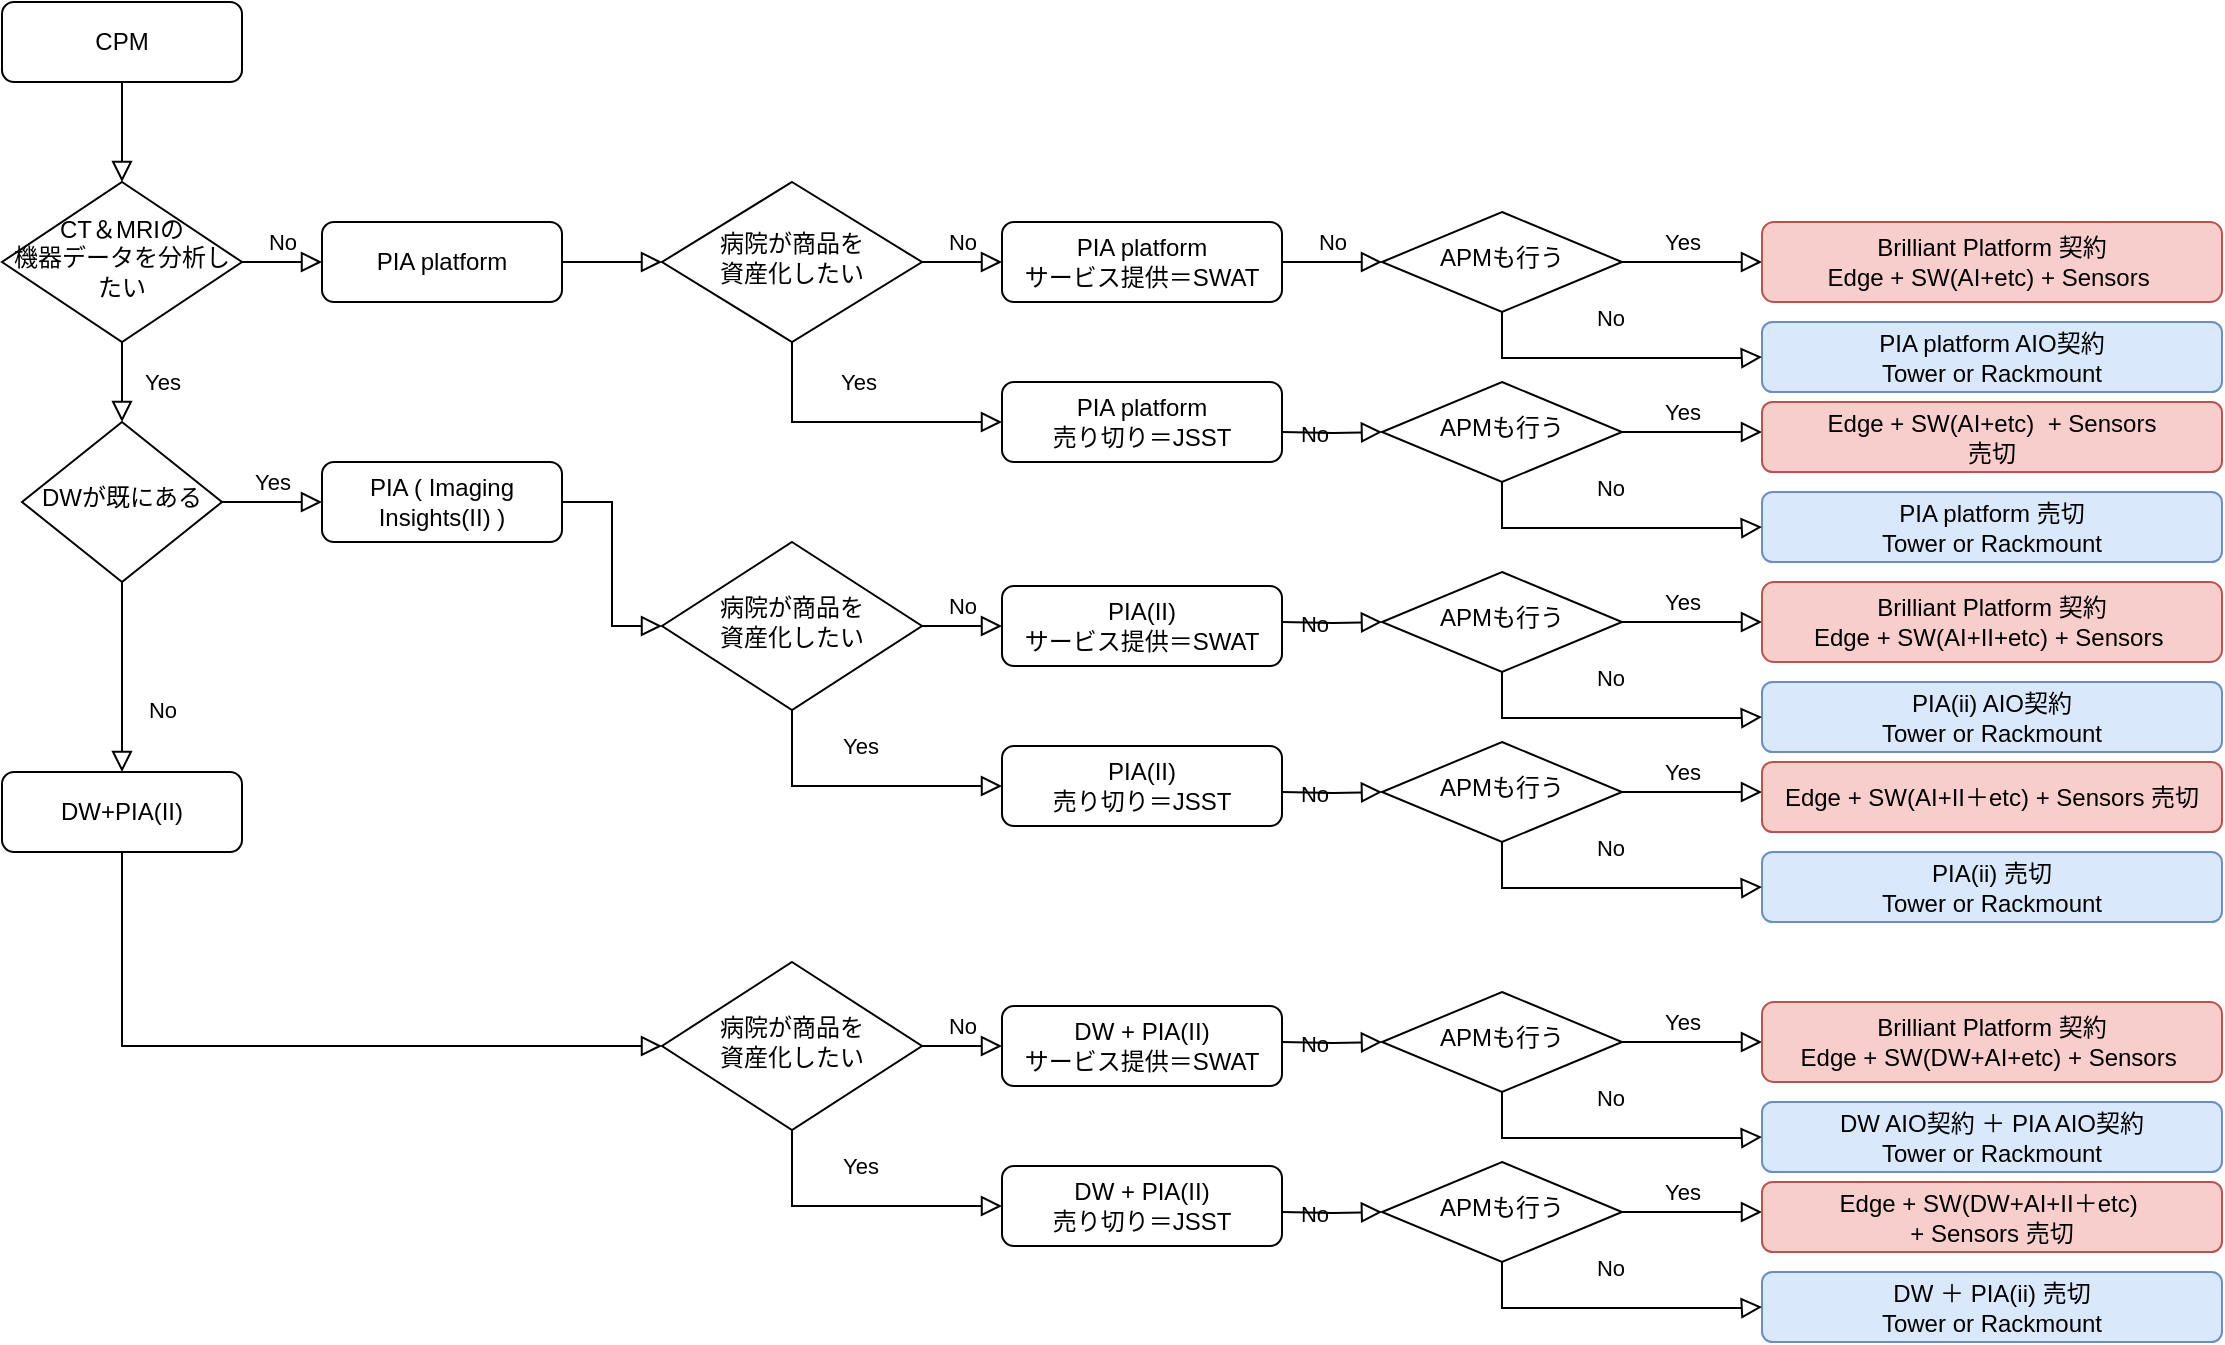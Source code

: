 <mxfile version="13.1.3" type="github"><diagram id="C5RBs43oDa-KdzZeNtuy" name="Page-1"><mxGraphModel dx="1117" dy="624" grid="1" gridSize="10" guides="1" tooltips="1" connect="1" arrows="1" fold="1" page="1" pageScale="1" pageWidth="827" pageHeight="1169" math="0" shadow="0"><root><mxCell id="WIyWlLk6GJQsqaUBKTNV-0"/><mxCell id="WIyWlLk6GJQsqaUBKTNV-1" parent="WIyWlLk6GJQsqaUBKTNV-0"/><mxCell id="WIyWlLk6GJQsqaUBKTNV-2" value="" style="rounded=0;html=1;jettySize=auto;orthogonalLoop=1;fontSize=11;endArrow=block;endFill=0;endSize=8;strokeWidth=1;shadow=0;labelBackgroundColor=none;edgeStyle=orthogonalEdgeStyle;" parent="WIyWlLk6GJQsqaUBKTNV-1" source="WIyWlLk6GJQsqaUBKTNV-3" target="WIyWlLk6GJQsqaUBKTNV-6" edge="1"><mxGeometry relative="1" as="geometry"/></mxCell><mxCell id="WIyWlLk6GJQsqaUBKTNV-3" value="CPM" style="rounded=1;whiteSpace=wrap;html=1;fontSize=12;glass=0;strokeWidth=1;shadow=0;" parent="WIyWlLk6GJQsqaUBKTNV-1" vertex="1"><mxGeometry x="160" y="80" width="120" height="40" as="geometry"/></mxCell><mxCell id="WIyWlLk6GJQsqaUBKTNV-4" value="Yes" style="rounded=0;html=1;jettySize=auto;orthogonalLoop=1;fontSize=11;endArrow=block;endFill=0;endSize=8;strokeWidth=1;shadow=0;labelBackgroundColor=none;edgeStyle=orthogonalEdgeStyle;" parent="WIyWlLk6GJQsqaUBKTNV-1" source="WIyWlLk6GJQsqaUBKTNV-6" target="WIyWlLk6GJQsqaUBKTNV-10" edge="1"><mxGeometry y="20" relative="1" as="geometry"><mxPoint as="offset"/></mxGeometry></mxCell><mxCell id="WIyWlLk6GJQsqaUBKTNV-5" value="No" style="edgeStyle=orthogonalEdgeStyle;rounded=0;html=1;jettySize=auto;orthogonalLoop=1;fontSize=11;endArrow=block;endFill=0;endSize=8;strokeWidth=1;shadow=0;labelBackgroundColor=none;" parent="WIyWlLk6GJQsqaUBKTNV-1" source="WIyWlLk6GJQsqaUBKTNV-6" target="WIyWlLk6GJQsqaUBKTNV-7" edge="1"><mxGeometry y="10" relative="1" as="geometry"><mxPoint as="offset"/></mxGeometry></mxCell><mxCell id="WIyWlLk6GJQsqaUBKTNV-6" value="CT＆MRIの&lt;br&gt;機器データを分析したい" style="rhombus;whiteSpace=wrap;html=1;shadow=0;fontFamily=Helvetica;fontSize=12;align=center;strokeWidth=1;spacing=6;spacingTop=-4;" parent="WIyWlLk6GJQsqaUBKTNV-1" vertex="1"><mxGeometry x="160" y="170" width="120" height="80" as="geometry"/></mxCell><mxCell id="WIyWlLk6GJQsqaUBKTNV-7" value="PIA platform" style="rounded=1;whiteSpace=wrap;html=1;fontSize=12;glass=0;strokeWidth=1;shadow=0;" parent="WIyWlLk6GJQsqaUBKTNV-1" vertex="1"><mxGeometry x="320" y="190" width="120" height="40" as="geometry"/></mxCell><mxCell id="WIyWlLk6GJQsqaUBKTNV-8" value="No" style="rounded=0;html=1;jettySize=auto;orthogonalLoop=1;fontSize=11;endArrow=block;endFill=0;endSize=8;strokeWidth=1;shadow=0;labelBackgroundColor=none;edgeStyle=orthogonalEdgeStyle;" parent="WIyWlLk6GJQsqaUBKTNV-1" source="WIyWlLk6GJQsqaUBKTNV-10" target="WIyWlLk6GJQsqaUBKTNV-11" edge="1"><mxGeometry x="0.333" y="20" relative="1" as="geometry"><mxPoint as="offset"/></mxGeometry></mxCell><mxCell id="WIyWlLk6GJQsqaUBKTNV-9" value="Yes" style="edgeStyle=orthogonalEdgeStyle;rounded=0;html=1;jettySize=auto;orthogonalLoop=1;fontSize=11;endArrow=block;endFill=0;endSize=8;strokeWidth=1;shadow=0;labelBackgroundColor=none;" parent="WIyWlLk6GJQsqaUBKTNV-1" source="WIyWlLk6GJQsqaUBKTNV-10" target="WIyWlLk6GJQsqaUBKTNV-12" edge="1"><mxGeometry y="10" relative="1" as="geometry"><mxPoint as="offset"/></mxGeometry></mxCell><mxCell id="WIyWlLk6GJQsqaUBKTNV-10" value="DWが既にある" style="rhombus;whiteSpace=wrap;html=1;shadow=0;fontFamily=Helvetica;fontSize=12;align=center;strokeWidth=1;spacing=6;spacingTop=-4;" parent="WIyWlLk6GJQsqaUBKTNV-1" vertex="1"><mxGeometry x="170" y="290" width="100" height="80" as="geometry"/></mxCell><mxCell id="WIyWlLk6GJQsqaUBKTNV-11" value="DW+PIA(II)" style="rounded=1;whiteSpace=wrap;html=1;fontSize=12;glass=0;strokeWidth=1;shadow=0;" parent="WIyWlLk6GJQsqaUBKTNV-1" vertex="1"><mxGeometry x="160" y="465" width="120" height="40" as="geometry"/></mxCell><mxCell id="WIyWlLk6GJQsqaUBKTNV-12" value="PIA ( Imaging Insights(II) )" style="rounded=1;whiteSpace=wrap;html=1;fontSize=12;glass=0;strokeWidth=1;shadow=0;" parent="WIyWlLk6GJQsqaUBKTNV-1" vertex="1"><mxGeometry x="320" y="310" width="120" height="40" as="geometry"/></mxCell><mxCell id="6UarwcJWihsaBG2e95Yu-0" value="病院が商品を&lt;br&gt;資産化したい" style="rhombus;whiteSpace=wrap;html=1;shadow=0;fontFamily=Helvetica;fontSize=12;align=center;strokeWidth=1;spacing=6;spacingTop=-4;" vertex="1" parent="WIyWlLk6GJQsqaUBKTNV-1"><mxGeometry x="490" y="170" width="130" height="80" as="geometry"/></mxCell><mxCell id="6UarwcJWihsaBG2e95Yu-4" value="" style="rounded=0;html=1;jettySize=auto;orthogonalLoop=1;fontSize=11;endArrow=block;endFill=0;endSize=8;strokeWidth=1;shadow=0;labelBackgroundColor=none;edgeStyle=orthogonalEdgeStyle;exitX=1;exitY=0.5;exitDx=0;exitDy=0;" edge="1" parent="WIyWlLk6GJQsqaUBKTNV-1" source="WIyWlLk6GJQsqaUBKTNV-7" target="6UarwcJWihsaBG2e95Yu-0"><mxGeometry relative="1" as="geometry"><mxPoint x="230.0" y="130" as="sourcePoint"/><mxPoint x="230.0" y="180" as="targetPoint"/></mxGeometry></mxCell><mxCell id="6UarwcJWihsaBG2e95Yu-6" value="No" style="edgeStyle=orthogonalEdgeStyle;rounded=0;html=1;jettySize=auto;orthogonalLoop=1;fontSize=11;endArrow=block;endFill=0;endSize=8;strokeWidth=1;shadow=0;labelBackgroundColor=none;exitX=1;exitY=0.5;exitDx=0;exitDy=0;entryX=0;entryY=0.5;entryDx=0;entryDy=0;" edge="1" parent="WIyWlLk6GJQsqaUBKTNV-1" source="6UarwcJWihsaBG2e95Yu-0" target="6UarwcJWihsaBG2e95Yu-7"><mxGeometry y="10" relative="1" as="geometry"><mxPoint as="offset"/><mxPoint x="670.0" y="270" as="sourcePoint"/><mxPoint x="710.0" y="270" as="targetPoint"/></mxGeometry></mxCell><mxCell id="6UarwcJWihsaBG2e95Yu-7" value="PIA platform&lt;br&gt;サービス提供＝SWAT" style="rounded=1;whiteSpace=wrap;html=1;fontSize=12;glass=0;strokeWidth=1;shadow=0;" vertex="1" parent="WIyWlLk6GJQsqaUBKTNV-1"><mxGeometry x="660" y="190" width="140" height="40" as="geometry"/></mxCell><mxCell id="6UarwcJWihsaBG2e95Yu-8" value="PIA platform&lt;br&gt;売り切り＝JSST" style="rounded=1;whiteSpace=wrap;html=1;fontSize=12;glass=0;strokeWidth=1;shadow=0;" vertex="1" parent="WIyWlLk6GJQsqaUBKTNV-1"><mxGeometry x="660" y="270" width="140" height="40" as="geometry"/></mxCell><mxCell id="6UarwcJWihsaBG2e95Yu-9" value="Yes" style="rounded=0;html=1;jettySize=auto;orthogonalLoop=1;fontSize=11;endArrow=block;endFill=0;endSize=8;strokeWidth=1;shadow=0;labelBackgroundColor=none;edgeStyle=orthogonalEdgeStyle;exitX=0.5;exitY=1;exitDx=0;exitDy=0;entryX=0;entryY=0.5;entryDx=0;entryDy=0;" edge="1" parent="WIyWlLk6GJQsqaUBKTNV-1" source="6UarwcJWihsaBG2e95Yu-0" target="6UarwcJWihsaBG2e95Yu-8"><mxGeometry y="20" relative="1" as="geometry"><mxPoint as="offset"/><mxPoint x="230" y="260" as="sourcePoint"/><mxPoint x="230" y="300" as="targetPoint"/></mxGeometry></mxCell><mxCell id="6UarwcJWihsaBG2e95Yu-18" value="病院が商品を&lt;br&gt;資産化したい" style="rhombus;whiteSpace=wrap;html=1;shadow=0;fontFamily=Helvetica;fontSize=12;align=center;strokeWidth=1;spacing=6;spacingTop=-4;" vertex="1" parent="WIyWlLk6GJQsqaUBKTNV-1"><mxGeometry x="490" y="350" width="130" height="84" as="geometry"/></mxCell><mxCell id="6UarwcJWihsaBG2e95Yu-19" value="" style="rounded=0;html=1;jettySize=auto;orthogonalLoop=1;fontSize=11;endArrow=block;endFill=0;endSize=8;strokeWidth=1;shadow=0;labelBackgroundColor=none;edgeStyle=orthogonalEdgeStyle;exitX=1;exitY=0.5;exitDx=0;exitDy=0;entryX=0;entryY=0.5;entryDx=0;entryDy=0;" edge="1" parent="WIyWlLk6GJQsqaUBKTNV-1" target="6UarwcJWihsaBG2e95Yu-18" source="WIyWlLk6GJQsqaUBKTNV-12"><mxGeometry relative="1" as="geometry"><mxPoint x="450" y="360" as="sourcePoint"/><mxPoint x="240.0" y="330" as="targetPoint"/></mxGeometry></mxCell><mxCell id="6UarwcJWihsaBG2e95Yu-20" value="No" style="edgeStyle=orthogonalEdgeStyle;rounded=0;html=1;jettySize=auto;orthogonalLoop=1;fontSize=11;endArrow=block;endFill=0;endSize=8;strokeWidth=1;shadow=0;labelBackgroundColor=none;exitX=1;exitY=0.5;exitDx=0;exitDy=0;entryX=0;entryY=0.5;entryDx=0;entryDy=0;" edge="1" parent="WIyWlLk6GJQsqaUBKTNV-1" source="6UarwcJWihsaBG2e95Yu-18" target="6UarwcJWihsaBG2e95Yu-21"><mxGeometry y="10" relative="1" as="geometry"><mxPoint as="offset"/><mxPoint x="670.0" y="452" as="sourcePoint"/><mxPoint x="710.0" y="452" as="targetPoint"/></mxGeometry></mxCell><mxCell id="6UarwcJWihsaBG2e95Yu-21" value="PIA(II)&lt;br&gt;サービス提供＝SWAT" style="rounded=1;whiteSpace=wrap;html=1;fontSize=12;glass=0;strokeWidth=1;shadow=0;" vertex="1" parent="WIyWlLk6GJQsqaUBKTNV-1"><mxGeometry x="660" y="372" width="140" height="40" as="geometry"/></mxCell><mxCell id="6UarwcJWihsaBG2e95Yu-22" value="PIA(II)&lt;br&gt;売り切り＝JSST" style="rounded=1;whiteSpace=wrap;html=1;fontSize=12;glass=0;strokeWidth=1;shadow=0;" vertex="1" parent="WIyWlLk6GJQsqaUBKTNV-1"><mxGeometry x="660" y="452" width="140" height="40" as="geometry"/></mxCell><mxCell id="6UarwcJWihsaBG2e95Yu-23" value="Yes" style="rounded=0;html=1;jettySize=auto;orthogonalLoop=1;fontSize=11;endArrow=block;endFill=0;endSize=8;strokeWidth=1;shadow=0;labelBackgroundColor=none;edgeStyle=orthogonalEdgeStyle;exitX=0.5;exitY=1;exitDx=0;exitDy=0;entryX=0;entryY=0.5;entryDx=0;entryDy=0;" edge="1" parent="WIyWlLk6GJQsqaUBKTNV-1" source="6UarwcJWihsaBG2e95Yu-18" target="6UarwcJWihsaBG2e95Yu-22"><mxGeometry y="20" relative="1" as="geometry"><mxPoint as="offset"/><mxPoint x="230" y="442" as="sourcePoint"/><mxPoint x="230" y="482" as="targetPoint"/></mxGeometry></mxCell><mxCell id="6UarwcJWihsaBG2e95Yu-24" value="APMも行う" style="rhombus;whiteSpace=wrap;html=1;shadow=0;fontFamily=Helvetica;fontSize=12;align=center;strokeWidth=1;spacing=6;spacingTop=-4;" vertex="1" parent="WIyWlLk6GJQsqaUBKTNV-1"><mxGeometry x="850" y="185" width="120" height="50" as="geometry"/></mxCell><mxCell id="6UarwcJWihsaBG2e95Yu-27" value="No" style="edgeStyle=orthogonalEdgeStyle;rounded=0;html=1;jettySize=auto;orthogonalLoop=1;fontSize=11;endArrow=block;endFill=0;endSize=8;strokeWidth=1;shadow=0;labelBackgroundColor=none;exitX=1;exitY=0.5;exitDx=0;exitDy=0;entryX=0;entryY=0.5;entryDx=0;entryDy=0;" edge="1" parent="WIyWlLk6GJQsqaUBKTNV-1" source="6UarwcJWihsaBG2e95Yu-7" target="6UarwcJWihsaBG2e95Yu-24"><mxGeometry y="10" relative="1" as="geometry"><mxPoint as="offset"/><mxPoint x="810" y="209.83" as="sourcePoint"/><mxPoint x="850" y="209.83" as="targetPoint"/></mxGeometry></mxCell><mxCell id="6UarwcJWihsaBG2e95Yu-44" value="Yes" style="rounded=0;html=1;jettySize=auto;orthogonalLoop=1;fontSize=11;endArrow=block;endFill=0;endSize=8;strokeWidth=1;shadow=0;labelBackgroundColor=none;edgeStyle=orthogonalEdgeStyle;exitX=1;exitY=0.5;exitDx=0;exitDy=0;" edge="1" parent="WIyWlLk6GJQsqaUBKTNV-1" source="6UarwcJWihsaBG2e95Yu-24"><mxGeometry x="-0.143" y="10" relative="1" as="geometry"><mxPoint as="offset"/><mxPoint x="908" y="350" as="sourcePoint"/><mxPoint x="1040" y="210" as="targetPoint"/></mxGeometry></mxCell><mxCell id="6UarwcJWihsaBG2e95Yu-47" value="Brilliant Platform 契約&lt;br&gt;Edge + SW(AI+etc) + Sensors&amp;nbsp;" style="rounded=1;whiteSpace=wrap;html=1;fillColor=#f8cecc;strokeColor=#b85450;" vertex="1" parent="WIyWlLk6GJQsqaUBKTNV-1"><mxGeometry x="1040" y="190" width="230" height="40" as="geometry"/></mxCell><mxCell id="6UarwcJWihsaBG2e95Yu-48" value="PIA platform AIO契約&lt;br&gt;Tower or Rackmount" style="rounded=1;whiteSpace=wrap;html=1;fillColor=#dae8fc;strokeColor=#6c8ebf;" vertex="1" parent="WIyWlLk6GJQsqaUBKTNV-1"><mxGeometry x="1040" y="240" width="230" height="35" as="geometry"/></mxCell><mxCell id="6UarwcJWihsaBG2e95Yu-49" value="No" style="rounded=0;html=1;jettySize=auto;orthogonalLoop=1;fontSize=11;endArrow=block;endFill=0;endSize=8;strokeWidth=1;shadow=0;labelBackgroundColor=none;edgeStyle=orthogonalEdgeStyle;exitX=0.5;exitY=1;exitDx=0;exitDy=0;entryX=0;entryY=0.5;entryDx=0;entryDy=0;" edge="1" parent="WIyWlLk6GJQsqaUBKTNV-1" source="6UarwcJWihsaBG2e95Yu-24" target="6UarwcJWihsaBG2e95Yu-48"><mxGeometry y="20" relative="1" as="geometry"><mxPoint as="offset"/><mxPoint x="565" y="260" as="sourcePoint"/><mxPoint x="1010" y="268" as="targetPoint"/><Array as="points"><mxPoint x="910" y="258"/><mxPoint x="1030" y="258"/></Array></mxGeometry></mxCell><mxCell id="6UarwcJWihsaBG2e95Yu-50" value="APMも行う" style="rhombus;whiteSpace=wrap;html=1;shadow=0;fontFamily=Helvetica;fontSize=12;align=center;strokeWidth=1;spacing=6;spacingTop=-4;" vertex="1" parent="WIyWlLk6GJQsqaUBKTNV-1"><mxGeometry x="850" y="270" width="120" height="50" as="geometry"/></mxCell><mxCell id="6UarwcJWihsaBG2e95Yu-51" value="No" style="edgeStyle=orthogonalEdgeStyle;rounded=0;html=1;jettySize=auto;orthogonalLoop=1;fontSize=11;endArrow=block;endFill=0;endSize=8;strokeWidth=1;shadow=0;labelBackgroundColor=none;exitX=1;exitY=0.5;exitDx=0;exitDy=0;entryX=0;entryY=0.5;entryDx=0;entryDy=0;" edge="1" parent="WIyWlLk6GJQsqaUBKTNV-1" target="6UarwcJWihsaBG2e95Yu-50"><mxGeometry y="10" relative="1" as="geometry"><mxPoint as="offset"/><mxPoint x="800" y="295" as="sourcePoint"/><mxPoint x="850" y="294.83" as="targetPoint"/></mxGeometry></mxCell><mxCell id="6UarwcJWihsaBG2e95Yu-52" value="Yes" style="rounded=0;html=1;jettySize=auto;orthogonalLoop=1;fontSize=11;endArrow=block;endFill=0;endSize=8;strokeWidth=1;shadow=0;labelBackgroundColor=none;edgeStyle=orthogonalEdgeStyle;exitX=1;exitY=0.5;exitDx=0;exitDy=0;" edge="1" parent="WIyWlLk6GJQsqaUBKTNV-1" source="6UarwcJWihsaBG2e95Yu-50"><mxGeometry x="-0.143" y="10" relative="1" as="geometry"><mxPoint as="offset"/><mxPoint x="908" y="435" as="sourcePoint"/><mxPoint x="1040" y="295" as="targetPoint"/></mxGeometry></mxCell><mxCell id="6UarwcJWihsaBG2e95Yu-53" value="Edge + SW(AI+etc)&amp;nbsp;&amp;nbsp;+ Sensors&lt;br&gt;売切" style="rounded=1;whiteSpace=wrap;html=1;fillColor=#f8cecc;strokeColor=#b85450;" vertex="1" parent="WIyWlLk6GJQsqaUBKTNV-1"><mxGeometry x="1040" y="280" width="230" height="35" as="geometry"/></mxCell><mxCell id="6UarwcJWihsaBG2e95Yu-54" value="PIA platform 売切&lt;br&gt;Tower or Rackmount" style="rounded=1;whiteSpace=wrap;html=1;fillColor=#dae8fc;strokeColor=#6c8ebf;" vertex="1" parent="WIyWlLk6GJQsqaUBKTNV-1"><mxGeometry x="1040" y="325" width="230" height="35" as="geometry"/></mxCell><mxCell id="6UarwcJWihsaBG2e95Yu-55" value="No" style="rounded=0;html=1;jettySize=auto;orthogonalLoop=1;fontSize=11;endArrow=block;endFill=0;endSize=8;strokeWidth=1;shadow=0;labelBackgroundColor=none;edgeStyle=orthogonalEdgeStyle;exitX=0.5;exitY=1;exitDx=0;exitDy=0;entryX=0;entryY=0.5;entryDx=0;entryDy=0;" edge="1" parent="WIyWlLk6GJQsqaUBKTNV-1" source="6UarwcJWihsaBG2e95Yu-50" target="6UarwcJWihsaBG2e95Yu-54"><mxGeometry y="20" relative="1" as="geometry"><mxPoint as="offset"/><mxPoint x="565" y="345" as="sourcePoint"/><mxPoint x="1010" y="353" as="targetPoint"/><Array as="points"><mxPoint x="910" y="343"/><mxPoint x="1030" y="343"/></Array></mxGeometry></mxCell><mxCell id="6UarwcJWihsaBG2e95Yu-56" value="APMも行う" style="rhombus;whiteSpace=wrap;html=1;shadow=0;fontFamily=Helvetica;fontSize=12;align=center;strokeWidth=1;spacing=6;spacingTop=-4;" vertex="1" parent="WIyWlLk6GJQsqaUBKTNV-1"><mxGeometry x="850" y="365" width="120" height="50" as="geometry"/></mxCell><mxCell id="6UarwcJWihsaBG2e95Yu-57" value="No" style="edgeStyle=orthogonalEdgeStyle;rounded=0;html=1;jettySize=auto;orthogonalLoop=1;fontSize=11;endArrow=block;endFill=0;endSize=8;strokeWidth=1;shadow=0;labelBackgroundColor=none;exitX=1;exitY=0.5;exitDx=0;exitDy=0;entryX=0;entryY=0.5;entryDx=0;entryDy=0;" edge="1" parent="WIyWlLk6GJQsqaUBKTNV-1" target="6UarwcJWihsaBG2e95Yu-56"><mxGeometry y="10" relative="1" as="geometry"><mxPoint as="offset"/><mxPoint x="800" y="390" as="sourcePoint"/><mxPoint x="850" y="389.83" as="targetPoint"/></mxGeometry></mxCell><mxCell id="6UarwcJWihsaBG2e95Yu-58" value="Yes" style="rounded=0;html=1;jettySize=auto;orthogonalLoop=1;fontSize=11;endArrow=block;endFill=0;endSize=8;strokeWidth=1;shadow=0;labelBackgroundColor=none;edgeStyle=orthogonalEdgeStyle;exitX=1;exitY=0.5;exitDx=0;exitDy=0;" edge="1" parent="WIyWlLk6GJQsqaUBKTNV-1" source="6UarwcJWihsaBG2e95Yu-56"><mxGeometry x="-0.143" y="10" relative="1" as="geometry"><mxPoint as="offset"/><mxPoint x="908" y="530" as="sourcePoint"/><mxPoint x="1040" y="390" as="targetPoint"/></mxGeometry></mxCell><mxCell id="6UarwcJWihsaBG2e95Yu-59" value="Brilliant Platform 契約&lt;br&gt;Edge + SW(AI+II+etc) + Sensors&amp;nbsp;" style="rounded=1;whiteSpace=wrap;html=1;fillColor=#f8cecc;strokeColor=#b85450;" vertex="1" parent="WIyWlLk6GJQsqaUBKTNV-1"><mxGeometry x="1040" y="370" width="230" height="40" as="geometry"/></mxCell><mxCell id="6UarwcJWihsaBG2e95Yu-60" value="PIA(ii) AIO契約&lt;br&gt;Tower or Rackmount" style="rounded=1;whiteSpace=wrap;html=1;fillColor=#dae8fc;strokeColor=#6c8ebf;" vertex="1" parent="WIyWlLk6GJQsqaUBKTNV-1"><mxGeometry x="1040" y="420" width="230" height="35" as="geometry"/></mxCell><mxCell id="6UarwcJWihsaBG2e95Yu-61" value="No" style="rounded=0;html=1;jettySize=auto;orthogonalLoop=1;fontSize=11;endArrow=block;endFill=0;endSize=8;strokeWidth=1;shadow=0;labelBackgroundColor=none;edgeStyle=orthogonalEdgeStyle;exitX=0.5;exitY=1;exitDx=0;exitDy=0;entryX=0;entryY=0.5;entryDx=0;entryDy=0;" edge="1" parent="WIyWlLk6GJQsqaUBKTNV-1" source="6UarwcJWihsaBG2e95Yu-56" target="6UarwcJWihsaBG2e95Yu-60"><mxGeometry y="20" relative="1" as="geometry"><mxPoint as="offset"/><mxPoint x="565" y="440" as="sourcePoint"/><mxPoint x="1010" y="448" as="targetPoint"/><Array as="points"><mxPoint x="910" y="438"/><mxPoint x="1030" y="438"/></Array></mxGeometry></mxCell><mxCell id="6UarwcJWihsaBG2e95Yu-62" value="APMも行う" style="rhombus;whiteSpace=wrap;html=1;shadow=0;fontFamily=Helvetica;fontSize=12;align=center;strokeWidth=1;spacing=6;spacingTop=-4;" vertex="1" parent="WIyWlLk6GJQsqaUBKTNV-1"><mxGeometry x="850" y="450" width="120" height="50" as="geometry"/></mxCell><mxCell id="6UarwcJWihsaBG2e95Yu-63" value="No" style="edgeStyle=orthogonalEdgeStyle;rounded=0;html=1;jettySize=auto;orthogonalLoop=1;fontSize=11;endArrow=block;endFill=0;endSize=8;strokeWidth=1;shadow=0;labelBackgroundColor=none;exitX=1;exitY=0.5;exitDx=0;exitDy=0;entryX=0;entryY=0.5;entryDx=0;entryDy=0;" edge="1" parent="WIyWlLk6GJQsqaUBKTNV-1" target="6UarwcJWihsaBG2e95Yu-62"><mxGeometry y="10" relative="1" as="geometry"><mxPoint as="offset"/><mxPoint x="800" y="475" as="sourcePoint"/><mxPoint x="850" y="474.83" as="targetPoint"/></mxGeometry></mxCell><mxCell id="6UarwcJWihsaBG2e95Yu-64" value="Yes" style="rounded=0;html=1;jettySize=auto;orthogonalLoop=1;fontSize=11;endArrow=block;endFill=0;endSize=8;strokeWidth=1;shadow=0;labelBackgroundColor=none;edgeStyle=orthogonalEdgeStyle;exitX=1;exitY=0.5;exitDx=0;exitDy=0;" edge="1" parent="WIyWlLk6GJQsqaUBKTNV-1" source="6UarwcJWihsaBG2e95Yu-62"><mxGeometry x="-0.143" y="10" relative="1" as="geometry"><mxPoint as="offset"/><mxPoint x="908" y="615" as="sourcePoint"/><mxPoint x="1040" y="475" as="targetPoint"/></mxGeometry></mxCell><mxCell id="6UarwcJWihsaBG2e95Yu-65" value="Edge + SW(AI+II＋etc)&amp;nbsp;+ Sensors&amp;nbsp;売切" style="rounded=1;whiteSpace=wrap;html=1;fillColor=#f8cecc;strokeColor=#b85450;" vertex="1" parent="WIyWlLk6GJQsqaUBKTNV-1"><mxGeometry x="1040" y="460" width="230" height="35" as="geometry"/></mxCell><mxCell id="6UarwcJWihsaBG2e95Yu-66" value="PIA(ii) 売切&lt;br&gt;Tower or Rackmount" style="rounded=1;whiteSpace=wrap;html=1;fillColor=#dae8fc;strokeColor=#6c8ebf;" vertex="1" parent="WIyWlLk6GJQsqaUBKTNV-1"><mxGeometry x="1040" y="505" width="230" height="35" as="geometry"/></mxCell><mxCell id="6UarwcJWihsaBG2e95Yu-67" value="No" style="rounded=0;html=1;jettySize=auto;orthogonalLoop=1;fontSize=11;endArrow=block;endFill=0;endSize=8;strokeWidth=1;shadow=0;labelBackgroundColor=none;edgeStyle=orthogonalEdgeStyle;exitX=0.5;exitY=1;exitDx=0;exitDy=0;entryX=0;entryY=0.5;entryDx=0;entryDy=0;" edge="1" parent="WIyWlLk6GJQsqaUBKTNV-1" source="6UarwcJWihsaBG2e95Yu-62" target="6UarwcJWihsaBG2e95Yu-66"><mxGeometry y="20" relative="1" as="geometry"><mxPoint as="offset"/><mxPoint x="565" y="525" as="sourcePoint"/><mxPoint x="1010" y="533" as="targetPoint"/><Array as="points"><mxPoint x="910" y="523"/><mxPoint x="1030" y="523"/></Array></mxGeometry></mxCell><mxCell id="6UarwcJWihsaBG2e95Yu-68" value="病院が商品を&lt;br&gt;資産化したい" style="rhombus;whiteSpace=wrap;html=1;shadow=0;fontFamily=Helvetica;fontSize=12;align=center;strokeWidth=1;spacing=6;spacingTop=-4;" vertex="1" parent="WIyWlLk6GJQsqaUBKTNV-1"><mxGeometry x="490" y="560" width="130" height="84" as="geometry"/></mxCell><mxCell id="6UarwcJWihsaBG2e95Yu-69" value="" style="rounded=0;html=1;jettySize=auto;orthogonalLoop=1;fontSize=11;endArrow=block;endFill=0;endSize=8;strokeWidth=1;shadow=0;labelBackgroundColor=none;edgeStyle=orthogonalEdgeStyle;exitX=0.5;exitY=1;exitDx=0;exitDy=0;entryX=0;entryY=0.5;entryDx=0;entryDy=0;" edge="1" parent="WIyWlLk6GJQsqaUBKTNV-1" target="6UarwcJWihsaBG2e95Yu-68" source="WIyWlLk6GJQsqaUBKTNV-11"><mxGeometry relative="1" as="geometry"><mxPoint x="440.0" y="560" as="sourcePoint"/><mxPoint x="240.0" y="560" as="targetPoint"/></mxGeometry></mxCell><mxCell id="6UarwcJWihsaBG2e95Yu-70" value="No" style="edgeStyle=orthogonalEdgeStyle;rounded=0;html=1;jettySize=auto;orthogonalLoop=1;fontSize=11;endArrow=block;endFill=0;endSize=8;strokeWidth=1;shadow=0;labelBackgroundColor=none;exitX=1;exitY=0.5;exitDx=0;exitDy=0;entryX=0;entryY=0.5;entryDx=0;entryDy=0;" edge="1" parent="WIyWlLk6GJQsqaUBKTNV-1" source="6UarwcJWihsaBG2e95Yu-68" target="6UarwcJWihsaBG2e95Yu-71"><mxGeometry y="10" relative="1" as="geometry"><mxPoint as="offset"/><mxPoint x="670.0" y="662" as="sourcePoint"/><mxPoint x="710.0" y="662" as="targetPoint"/></mxGeometry></mxCell><mxCell id="6UarwcJWihsaBG2e95Yu-71" value="DW + PIA(II)&lt;br&gt;サービス提供＝SWAT" style="rounded=1;whiteSpace=wrap;html=1;fontSize=12;glass=0;strokeWidth=1;shadow=0;" vertex="1" parent="WIyWlLk6GJQsqaUBKTNV-1"><mxGeometry x="660" y="582" width="140" height="40" as="geometry"/></mxCell><mxCell id="6UarwcJWihsaBG2e95Yu-72" value="DW + PIA(II)&lt;br&gt;売り切り＝JSST" style="rounded=1;whiteSpace=wrap;html=1;fontSize=12;glass=0;strokeWidth=1;shadow=0;" vertex="1" parent="WIyWlLk6GJQsqaUBKTNV-1"><mxGeometry x="660" y="662" width="140" height="40" as="geometry"/></mxCell><mxCell id="6UarwcJWihsaBG2e95Yu-73" value="Yes" style="rounded=0;html=1;jettySize=auto;orthogonalLoop=1;fontSize=11;endArrow=block;endFill=0;endSize=8;strokeWidth=1;shadow=0;labelBackgroundColor=none;edgeStyle=orthogonalEdgeStyle;exitX=0.5;exitY=1;exitDx=0;exitDy=0;entryX=0;entryY=0.5;entryDx=0;entryDy=0;" edge="1" parent="WIyWlLk6GJQsqaUBKTNV-1" source="6UarwcJWihsaBG2e95Yu-68" target="6UarwcJWihsaBG2e95Yu-72"><mxGeometry y="20" relative="1" as="geometry"><mxPoint as="offset"/><mxPoint x="230" y="652" as="sourcePoint"/><mxPoint x="230" y="692" as="targetPoint"/></mxGeometry></mxCell><mxCell id="6UarwcJWihsaBG2e95Yu-74" value="APMも行う" style="rhombus;whiteSpace=wrap;html=1;shadow=0;fontFamily=Helvetica;fontSize=12;align=center;strokeWidth=1;spacing=6;spacingTop=-4;" vertex="1" parent="WIyWlLk6GJQsqaUBKTNV-1"><mxGeometry x="850" y="575" width="120" height="50" as="geometry"/></mxCell><mxCell id="6UarwcJWihsaBG2e95Yu-75" value="No" style="edgeStyle=orthogonalEdgeStyle;rounded=0;html=1;jettySize=auto;orthogonalLoop=1;fontSize=11;endArrow=block;endFill=0;endSize=8;strokeWidth=1;shadow=0;labelBackgroundColor=none;exitX=1;exitY=0.5;exitDx=0;exitDy=0;entryX=0;entryY=0.5;entryDx=0;entryDy=0;" edge="1" parent="WIyWlLk6GJQsqaUBKTNV-1" target="6UarwcJWihsaBG2e95Yu-74"><mxGeometry y="10" relative="1" as="geometry"><mxPoint as="offset"/><mxPoint x="800" y="600" as="sourcePoint"/><mxPoint x="850" y="599.83" as="targetPoint"/></mxGeometry></mxCell><mxCell id="6UarwcJWihsaBG2e95Yu-76" value="Yes" style="rounded=0;html=1;jettySize=auto;orthogonalLoop=1;fontSize=11;endArrow=block;endFill=0;endSize=8;strokeWidth=1;shadow=0;labelBackgroundColor=none;edgeStyle=orthogonalEdgeStyle;exitX=1;exitY=0.5;exitDx=0;exitDy=0;" edge="1" parent="WIyWlLk6GJQsqaUBKTNV-1" source="6UarwcJWihsaBG2e95Yu-74"><mxGeometry x="-0.143" y="10" relative="1" as="geometry"><mxPoint as="offset"/><mxPoint x="908" y="740" as="sourcePoint"/><mxPoint x="1040" y="600" as="targetPoint"/></mxGeometry></mxCell><mxCell id="6UarwcJWihsaBG2e95Yu-77" value="Brilliant Platform 契約&lt;br&gt;Edge + SW(DW+AI+etc) + Sensors&amp;nbsp;" style="rounded=1;whiteSpace=wrap;html=1;fillColor=#f8cecc;strokeColor=#b85450;" vertex="1" parent="WIyWlLk6GJQsqaUBKTNV-1"><mxGeometry x="1040" y="580" width="230" height="40" as="geometry"/></mxCell><mxCell id="6UarwcJWihsaBG2e95Yu-78" value="DW AIO契約 ＋ PIA AIO契約&lt;br&gt;Tower or Rackmount" style="rounded=1;whiteSpace=wrap;html=1;fillColor=#dae8fc;strokeColor=#6c8ebf;" vertex="1" parent="WIyWlLk6GJQsqaUBKTNV-1"><mxGeometry x="1040" y="630" width="230" height="35" as="geometry"/></mxCell><mxCell id="6UarwcJWihsaBG2e95Yu-79" value="No" style="rounded=0;html=1;jettySize=auto;orthogonalLoop=1;fontSize=11;endArrow=block;endFill=0;endSize=8;strokeWidth=1;shadow=0;labelBackgroundColor=none;edgeStyle=orthogonalEdgeStyle;exitX=0.5;exitY=1;exitDx=0;exitDy=0;entryX=0;entryY=0.5;entryDx=0;entryDy=0;" edge="1" parent="WIyWlLk6GJQsqaUBKTNV-1" source="6UarwcJWihsaBG2e95Yu-74" target="6UarwcJWihsaBG2e95Yu-78"><mxGeometry y="20" relative="1" as="geometry"><mxPoint as="offset"/><mxPoint x="565" y="650" as="sourcePoint"/><mxPoint x="1010" y="658" as="targetPoint"/><Array as="points"><mxPoint x="910" y="648"/><mxPoint x="1030" y="648"/></Array></mxGeometry></mxCell><mxCell id="6UarwcJWihsaBG2e95Yu-80" value="APMも行う" style="rhombus;whiteSpace=wrap;html=1;shadow=0;fontFamily=Helvetica;fontSize=12;align=center;strokeWidth=1;spacing=6;spacingTop=-4;" vertex="1" parent="WIyWlLk6GJQsqaUBKTNV-1"><mxGeometry x="850" y="660" width="120" height="50" as="geometry"/></mxCell><mxCell id="6UarwcJWihsaBG2e95Yu-81" value="No" style="edgeStyle=orthogonalEdgeStyle;rounded=0;html=1;jettySize=auto;orthogonalLoop=1;fontSize=11;endArrow=block;endFill=0;endSize=8;strokeWidth=1;shadow=0;labelBackgroundColor=none;exitX=1;exitY=0.5;exitDx=0;exitDy=0;entryX=0;entryY=0.5;entryDx=0;entryDy=0;" edge="1" parent="WIyWlLk6GJQsqaUBKTNV-1" target="6UarwcJWihsaBG2e95Yu-80"><mxGeometry y="10" relative="1" as="geometry"><mxPoint as="offset"/><mxPoint x="800" y="685" as="sourcePoint"/><mxPoint x="850" y="684.83" as="targetPoint"/></mxGeometry></mxCell><mxCell id="6UarwcJWihsaBG2e95Yu-82" value="Yes" style="rounded=0;html=1;jettySize=auto;orthogonalLoop=1;fontSize=11;endArrow=block;endFill=0;endSize=8;strokeWidth=1;shadow=0;labelBackgroundColor=none;edgeStyle=orthogonalEdgeStyle;exitX=1;exitY=0.5;exitDx=0;exitDy=0;" edge="1" parent="WIyWlLk6GJQsqaUBKTNV-1" source="6UarwcJWihsaBG2e95Yu-80"><mxGeometry x="-0.143" y="10" relative="1" as="geometry"><mxPoint as="offset"/><mxPoint x="908" y="825" as="sourcePoint"/><mxPoint x="1040" y="685" as="targetPoint"/></mxGeometry></mxCell><mxCell id="6UarwcJWihsaBG2e95Yu-83" value="Edge + SW(DW+AI+II＋etc)&amp;nbsp;&lt;br&gt;+ Sensors&amp;nbsp;売切" style="rounded=1;whiteSpace=wrap;html=1;fillColor=#f8cecc;strokeColor=#b85450;" vertex="1" parent="WIyWlLk6GJQsqaUBKTNV-1"><mxGeometry x="1040" y="670" width="230" height="35" as="geometry"/></mxCell><mxCell id="6UarwcJWihsaBG2e95Yu-84" value="DW ＋ PIA(ii) 売切&lt;br&gt;Tower or Rackmount" style="rounded=1;whiteSpace=wrap;html=1;fillColor=#dae8fc;strokeColor=#6c8ebf;" vertex="1" parent="WIyWlLk6GJQsqaUBKTNV-1"><mxGeometry x="1040" y="715" width="230" height="35" as="geometry"/></mxCell><mxCell id="6UarwcJWihsaBG2e95Yu-85" value="No" style="rounded=0;html=1;jettySize=auto;orthogonalLoop=1;fontSize=11;endArrow=block;endFill=0;endSize=8;strokeWidth=1;shadow=0;labelBackgroundColor=none;edgeStyle=orthogonalEdgeStyle;exitX=0.5;exitY=1;exitDx=0;exitDy=0;entryX=0;entryY=0.5;entryDx=0;entryDy=0;" edge="1" parent="WIyWlLk6GJQsqaUBKTNV-1" source="6UarwcJWihsaBG2e95Yu-80" target="6UarwcJWihsaBG2e95Yu-84"><mxGeometry y="20" relative="1" as="geometry"><mxPoint as="offset"/><mxPoint x="565" y="735" as="sourcePoint"/><mxPoint x="1010" y="743" as="targetPoint"/><Array as="points"><mxPoint x="910" y="733"/><mxPoint x="1030" y="733"/></Array></mxGeometry></mxCell></root></mxGraphModel></diagram></mxfile>